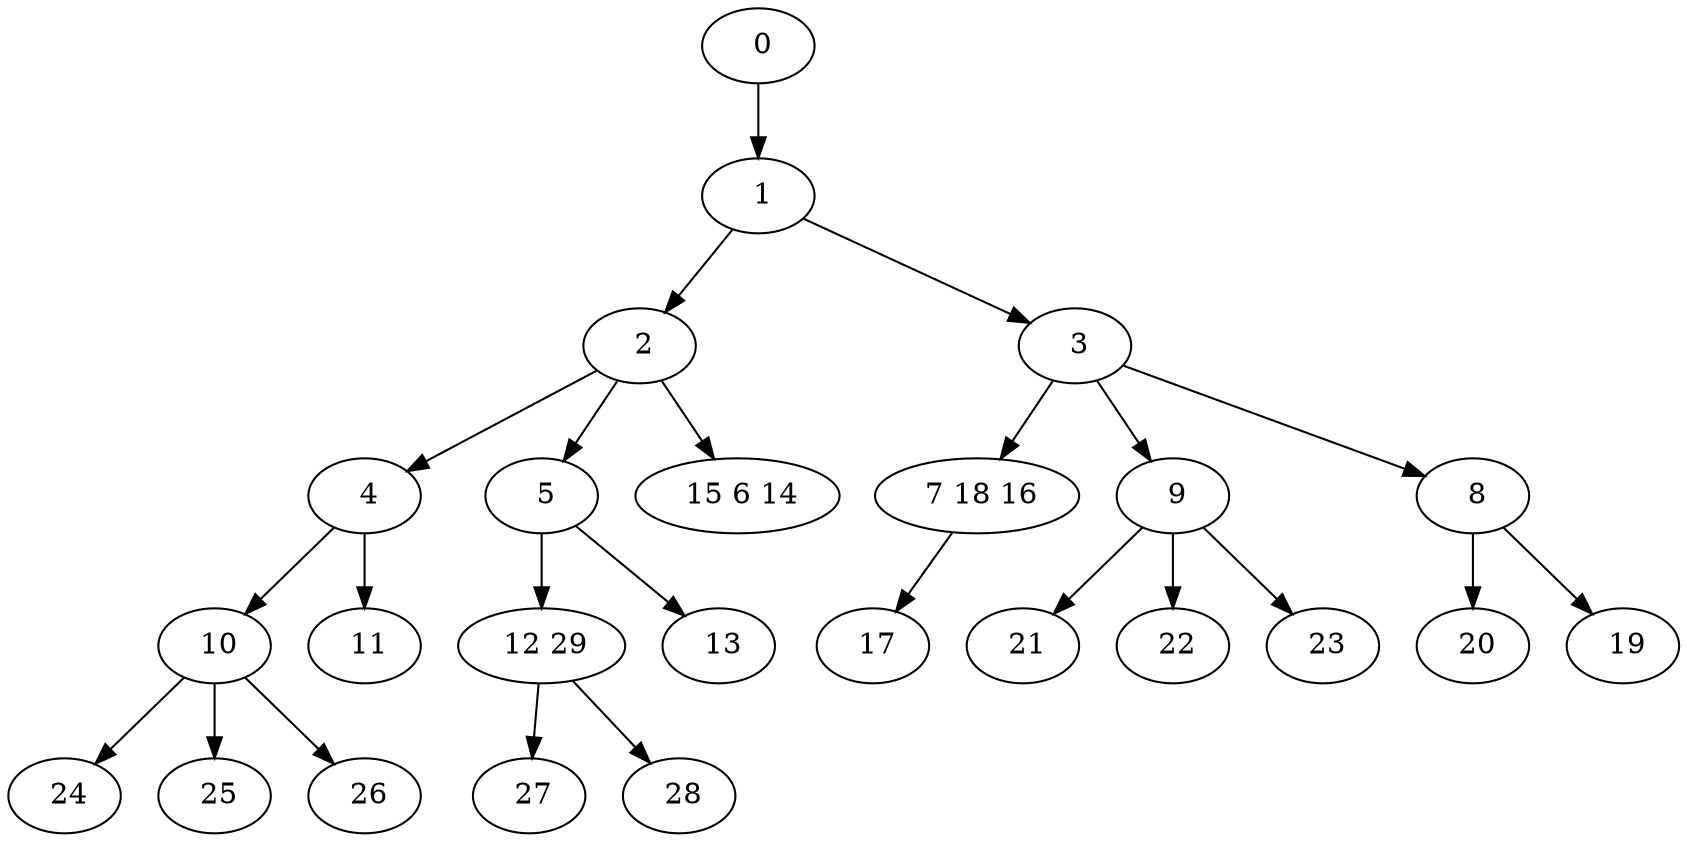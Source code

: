 digraph mytree {
" 0" -> " 1";
" 1" -> " 2";
" 1" -> " 3";
" 2" -> " 4";
" 2" -> " 5";
" 2" -> " 15 6 14";
" 3" -> " 7 18 16";
" 3" -> " 9";
" 3" -> " 8";
" 4" -> " 10";
" 4" -> " 11";
" 5" -> " 12 29";
" 5" -> " 13";
" 15 6 14";
" 7 18 16" -> " 17";
" 9" -> " 21";
" 9" -> " 22";
" 9" -> " 23";
" 10" -> " 24";
" 10" -> " 25";
" 10" -> " 26";
" 11";
" 8" -> " 20";
" 8" -> " 19";
" 12 29" -> " 27";
" 12 29" -> " 28";
" 13";
" 17";
" 20";
" 21";
" 22";
" 23";
" 24";
" 25";
" 26";
" 27";
" 28";
" 19";
}
